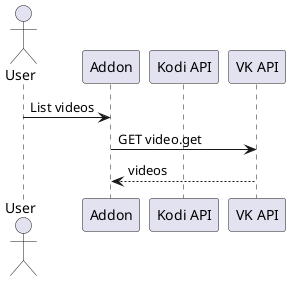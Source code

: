 @startuml

'Diagram

'Elements
actor "User" as user
participant "Addon" as addon
participant "Kodi API" as kodiapi
participant "VK API" as vkapi

'Relationships
user -> addon : List videos
    addon -> vkapi : GET video.get
        addon <-- vkapi : videos

@enduml
